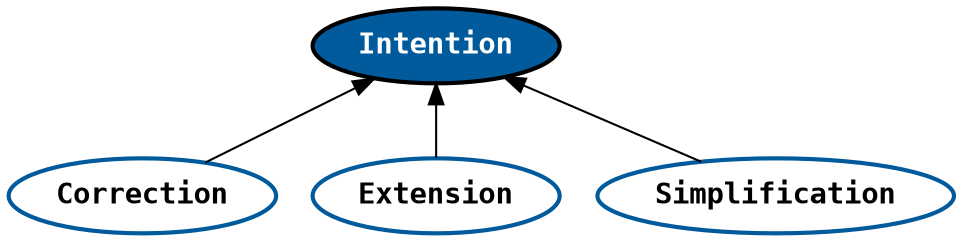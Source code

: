 digraph intro {
rankdir=BT;
edge [len=2];
node [color="#005A9C",fontname = "DejaVu Sans Mono bold", style="bold"];

top [color="#000000", style="filled,bold", fillcolor="#005A9C", fontcolor="#ffffff", label="Intention"];



"Correction" -> top;
"Extension" -> top;
"Simplification" -> top;

}

